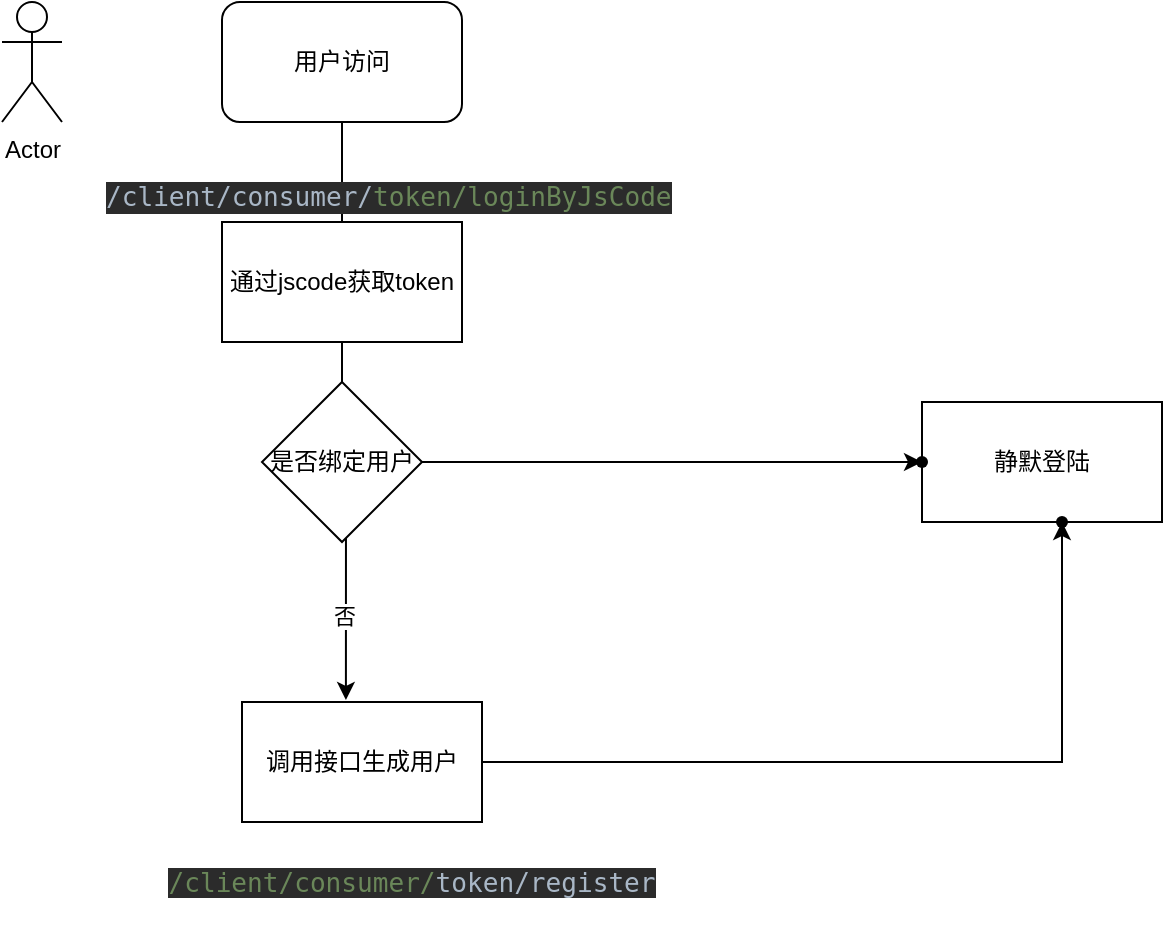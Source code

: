 <mxfile version="14.6.3" type="github">
  <diagram id="sEBa5ADBy7XknchlgBoN" name="Page-1">
    <mxGraphModel dx="946" dy="517" grid="1" gridSize="10" guides="1" tooltips="1" connect="1" arrows="1" fold="1" page="1" pageScale="1" pageWidth="827" pageHeight="1169" math="0" shadow="0">
      <root>
        <mxCell id="0" />
        <mxCell id="1" parent="0" />
        <mxCell id="HSbLYqeqzpW2N70biLJ6-1" value="Actor" style="shape=umlActor;verticalLabelPosition=bottom;verticalAlign=top;html=1;outlineConnect=0;" parent="1" vertex="1">
          <mxGeometry x="60" y="160" width="30" height="60" as="geometry" />
        </mxCell>
        <mxCell id="HSbLYqeqzpW2N70biLJ6-7" value="" style="edgeStyle=orthogonalEdgeStyle;rounded=0;orthogonalLoop=1;jettySize=auto;html=1;entryX=0.433;entryY=-0.017;entryDx=0;entryDy=0;entryPerimeter=0;" parent="1" source="HSbLYqeqzpW2N70biLJ6-2" target="HSbLYqeqzpW2N70biLJ6-5" edge="1">
          <mxGeometry relative="1" as="geometry">
            <mxPoint x="230" y="490" as="targetPoint" />
          </mxGeometry>
        </mxCell>
        <mxCell id="s3C8XswOXUztUxWRcy_5-5" value="否" style="edgeLabel;html=1;align=center;verticalAlign=middle;resizable=0;points=[];" vertex="1" connectable="0" parent="HSbLYqeqzpW2N70biLJ6-7">
          <mxGeometry x="0.711" y="-1" relative="1" as="geometry">
            <mxPoint as="offset" />
          </mxGeometry>
        </mxCell>
        <mxCell id="HSbLYqeqzpW2N70biLJ6-2" value="用户访问" style="rounded=1;whiteSpace=wrap;html=1;" parent="1" vertex="1">
          <mxGeometry x="170" y="160" width="120" height="60" as="geometry" />
        </mxCell>
        <mxCell id="s3C8XswOXUztUxWRcy_5-10" value="" style="edgeStyle=orthogonalEdgeStyle;rounded=0;orthogonalLoop=1;jettySize=auto;html=1;" edge="1" parent="1" source="HSbLYqeqzpW2N70biLJ6-5" target="s3C8XswOXUztUxWRcy_5-9">
          <mxGeometry relative="1" as="geometry" />
        </mxCell>
        <mxCell id="HSbLYqeqzpW2N70biLJ6-5" value="调用接口生成用户" style="rounded=0;whiteSpace=wrap;html=1;" parent="1" vertex="1">
          <mxGeometry x="180" y="510" width="120" height="60" as="geometry" />
        </mxCell>
        <mxCell id="HSbLYqeqzpW2N70biLJ6-6" value="&lt;pre style=&quot;background-color: #2b2b2b ; color: #a9b7c6 ; font-family: &amp;#34;jetbrains mono&amp;#34; , monospace ; font-size: 9.8pt&quot;&gt;&lt;span style=&quot;color: #6a8759&quot;&gt;/client/consumer/&lt;/span&gt;token/register&lt;/pre&gt;" style="text;html=1;strokeColor=none;fillColor=none;align=center;verticalAlign=middle;whiteSpace=wrap;rounded=0;" parent="1" vertex="1">
          <mxGeometry x="145" y="590" width="240" height="20" as="geometry" />
        </mxCell>
        <mxCell id="s3C8XswOXUztUxWRcy_5-1" value="&lt;span&gt;通过jscode获取token&lt;/span&gt;" style="rounded=0;whiteSpace=wrap;html=1;" vertex="1" parent="1">
          <mxGeometry x="170" y="270" width="120" height="60" as="geometry" />
        </mxCell>
        <mxCell id="s3C8XswOXUztUxWRcy_5-2" value="&lt;meta charset=&quot;utf-8&quot;&gt;&lt;pre style=&quot;font-style: normal ; font-weight: 400 ; letter-spacing: normal ; text-align: center ; text-indent: 0px ; text-transform: none ; word-spacing: 0px ; background-color: rgb(43 , 43 , 43) ; color: rgb(169 , 183 , 198) ; font-family: &amp;quot;jetbrains mono&amp;quot; , monospace ; font-size: 9.8pt&quot;&gt;/client/consumer/&lt;span style=&quot;color: rgb(106 , 135 , 89)&quot;&gt;token/loginByJsCode&lt;/span&gt;&lt;/pre&gt;" style="text;whiteSpace=wrap;html=1;" vertex="1" parent="1">
          <mxGeometry x="110" y="230" width="310" height="60" as="geometry" />
        </mxCell>
        <mxCell id="s3C8XswOXUztUxWRcy_5-8" value="" style="edgeStyle=orthogonalEdgeStyle;rounded=0;orthogonalLoop=1;jettySize=auto;html=1;" edge="1" parent="1" source="s3C8XswOXUztUxWRcy_5-3" target="s3C8XswOXUztUxWRcy_5-7">
          <mxGeometry relative="1" as="geometry" />
        </mxCell>
        <mxCell id="s3C8XswOXUztUxWRcy_5-3" value="是否绑定用户" style="rhombus;whiteSpace=wrap;html=1;" vertex="1" parent="1">
          <mxGeometry x="190" y="350" width="80" height="80" as="geometry" />
        </mxCell>
        <mxCell id="s3C8XswOXUztUxWRcy_5-6" value="静默登陆" style="rounded=0;whiteSpace=wrap;html=1;" vertex="1" parent="1">
          <mxGeometry x="520" y="360" width="120" height="60" as="geometry" />
        </mxCell>
        <mxCell id="s3C8XswOXUztUxWRcy_5-7" value="" style="shape=waypoint;size=6;pointerEvents=1;points=[];fillColor=#ffffff;resizable=0;rotatable=0;perimeter=centerPerimeter;snapToPoint=1;" vertex="1" parent="1">
          <mxGeometry x="500" y="370" width="40" height="40" as="geometry" />
        </mxCell>
        <mxCell id="s3C8XswOXUztUxWRcy_5-9" value="" style="shape=waypoint;size=6;pointerEvents=1;points=[];fillColor=#ffffff;resizable=0;rotatable=0;perimeter=centerPerimeter;snapToPoint=1;rounded=0;" vertex="1" parent="1">
          <mxGeometry x="570" y="400" width="40" height="40" as="geometry" />
        </mxCell>
      </root>
    </mxGraphModel>
  </diagram>
</mxfile>
